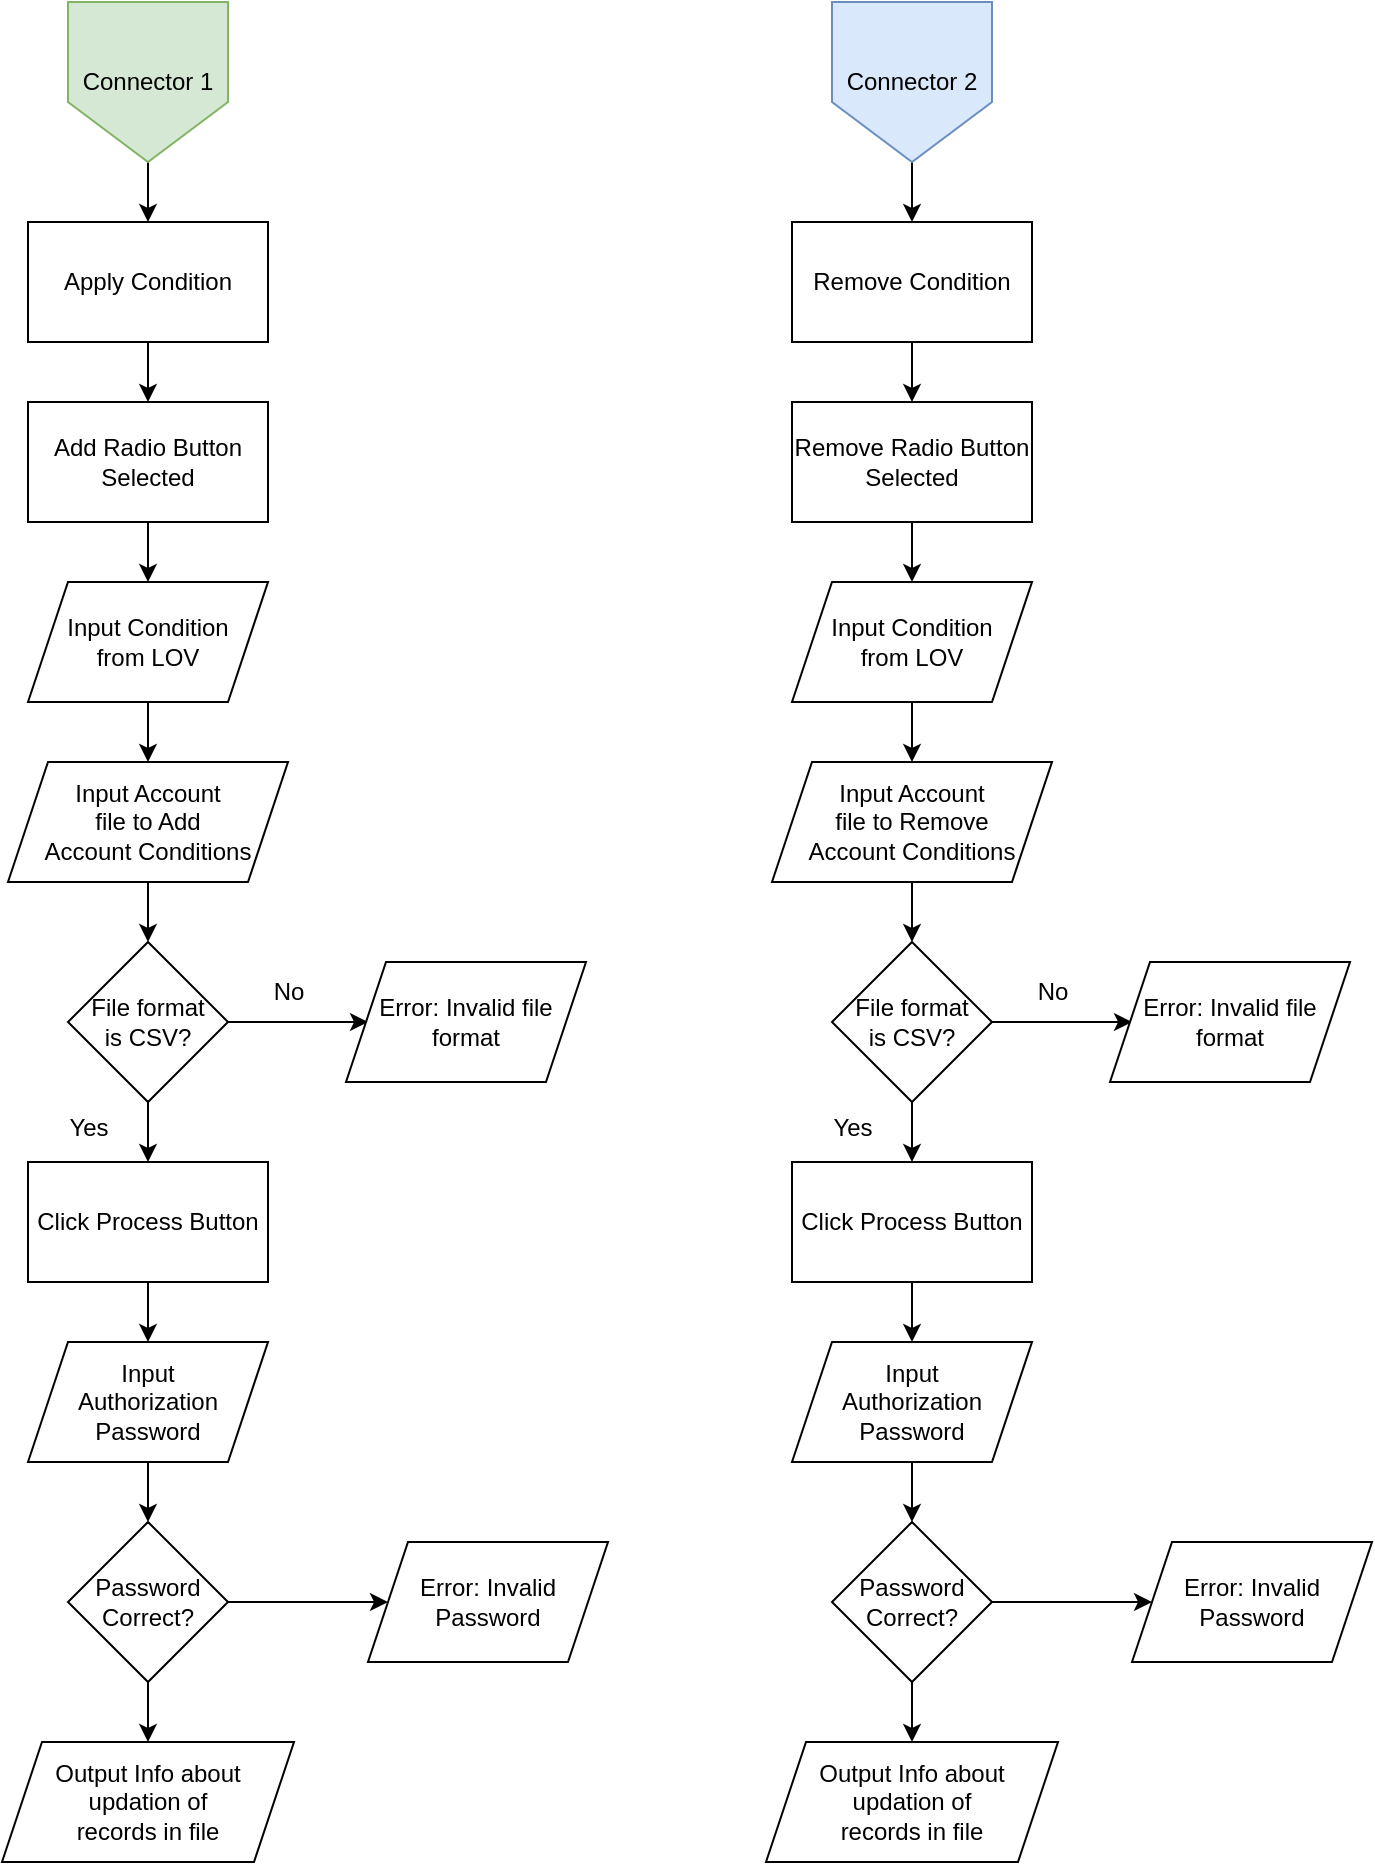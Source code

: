 <mxfile version="22.1.21" type="device">
  <diagram id="C5RBs43oDa-KdzZeNtuy" name="Page-1">
    <mxGraphModel dx="1042" dy="571" grid="1" gridSize="10" guides="1" tooltips="1" connect="1" arrows="1" fold="1" page="1" pageScale="1" pageWidth="827" pageHeight="1169" math="0" shadow="0">
      <root>
        <mxCell id="WIyWlLk6GJQsqaUBKTNV-0" />
        <mxCell id="WIyWlLk6GJQsqaUBKTNV-1" parent="WIyWlLk6GJQsqaUBKTNV-0" />
        <mxCell id="gdXitzA08X3zmmzIFwpb-15" value="" style="edgeStyle=orthogonalEdgeStyle;rounded=0;orthogonalLoop=1;jettySize=auto;html=1;" edge="1" parent="WIyWlLk6GJQsqaUBKTNV-1" source="gdXitzA08X3zmmzIFwpb-1" target="gdXitzA08X3zmmzIFwpb-7">
          <mxGeometry relative="1" as="geometry" />
        </mxCell>
        <mxCell id="gdXitzA08X3zmmzIFwpb-1" value="Add Radio Button Selected" style="rounded=0;whiteSpace=wrap;html=1;" vertex="1" parent="WIyWlLk6GJQsqaUBKTNV-1">
          <mxGeometry x="71" y="230" width="120" height="60" as="geometry" />
        </mxCell>
        <mxCell id="gdXitzA08X3zmmzIFwpb-18" value="" style="edgeStyle=orthogonalEdgeStyle;rounded=0;orthogonalLoop=1;jettySize=auto;html=1;" edge="1" parent="WIyWlLk6GJQsqaUBKTNV-1" source="gdXitzA08X3zmmzIFwpb-5">
          <mxGeometry relative="1" as="geometry">
            <mxPoint x="241" y="540.0" as="targetPoint" />
          </mxGeometry>
        </mxCell>
        <mxCell id="gdXitzA08X3zmmzIFwpb-19" value="" style="edgeStyle=orthogonalEdgeStyle;rounded=0;orthogonalLoop=1;jettySize=auto;html=1;" edge="1" parent="WIyWlLk6GJQsqaUBKTNV-1" source="gdXitzA08X3zmmzIFwpb-5" target="gdXitzA08X3zmmzIFwpb-10">
          <mxGeometry relative="1" as="geometry" />
        </mxCell>
        <mxCell id="gdXitzA08X3zmmzIFwpb-5" value="&lt;div&gt;File format &lt;br&gt;&lt;/div&gt;&lt;div&gt;is CSV?&lt;/div&gt;" style="rhombus;whiteSpace=wrap;html=1;" vertex="1" parent="WIyWlLk6GJQsqaUBKTNV-1">
          <mxGeometry x="91" y="500" width="80" height="80" as="geometry" />
        </mxCell>
        <mxCell id="gdXitzA08X3zmmzIFwpb-16" value="" style="edgeStyle=orthogonalEdgeStyle;rounded=0;orthogonalLoop=1;jettySize=auto;html=1;" edge="1" parent="WIyWlLk6GJQsqaUBKTNV-1" source="gdXitzA08X3zmmzIFwpb-7" target="gdXitzA08X3zmmzIFwpb-8">
          <mxGeometry relative="1" as="geometry" />
        </mxCell>
        <mxCell id="gdXitzA08X3zmmzIFwpb-7" value="&lt;div&gt;Input Condition &lt;br&gt;&lt;/div&gt;&lt;div&gt;from LOV&lt;/div&gt;" style="shape=parallelogram;perimeter=parallelogramPerimeter;whiteSpace=wrap;html=1;fixedSize=1;" vertex="1" parent="WIyWlLk6GJQsqaUBKTNV-1">
          <mxGeometry x="71" y="320" width="120" height="60" as="geometry" />
        </mxCell>
        <mxCell id="gdXitzA08X3zmmzIFwpb-17" value="" style="edgeStyle=orthogonalEdgeStyle;rounded=0;orthogonalLoop=1;jettySize=auto;html=1;" edge="1" parent="WIyWlLk6GJQsqaUBKTNV-1" source="gdXitzA08X3zmmzIFwpb-8" target="gdXitzA08X3zmmzIFwpb-5">
          <mxGeometry relative="1" as="geometry" />
        </mxCell>
        <mxCell id="gdXitzA08X3zmmzIFwpb-8" value="&lt;div&gt;Input Account &lt;br&gt;&lt;/div&gt;&lt;div&gt;file to Add &lt;br&gt;&lt;/div&gt;&lt;div&gt;Account Conditions&lt;/div&gt;" style="shape=parallelogram;perimeter=parallelogramPerimeter;whiteSpace=wrap;html=1;fixedSize=1;" vertex="1" parent="WIyWlLk6GJQsqaUBKTNV-1">
          <mxGeometry x="61" y="410" width="140" height="60" as="geometry" />
        </mxCell>
        <mxCell id="gdXitzA08X3zmmzIFwpb-14" value="" style="edgeStyle=orthogonalEdgeStyle;rounded=0;orthogonalLoop=1;jettySize=auto;html=1;" edge="1" parent="WIyWlLk6GJQsqaUBKTNV-1" source="gdXitzA08X3zmmzIFwpb-9" target="gdXitzA08X3zmmzIFwpb-1">
          <mxGeometry relative="1" as="geometry" />
        </mxCell>
        <mxCell id="gdXitzA08X3zmmzIFwpb-9" value="Apply Condition" style="rounded=0;whiteSpace=wrap;html=1;" vertex="1" parent="WIyWlLk6GJQsqaUBKTNV-1">
          <mxGeometry x="71" y="140" width="120" height="60" as="geometry" />
        </mxCell>
        <mxCell id="gdXitzA08X3zmmzIFwpb-49" value="" style="edgeStyle=orthogonalEdgeStyle;rounded=0;orthogonalLoop=1;jettySize=auto;html=1;" edge="1" parent="WIyWlLk6GJQsqaUBKTNV-1" source="gdXitzA08X3zmmzIFwpb-10" target="gdXitzA08X3zmmzIFwpb-43">
          <mxGeometry relative="1" as="geometry" />
        </mxCell>
        <mxCell id="gdXitzA08X3zmmzIFwpb-10" value="Click Process Button" style="rounded=0;whiteSpace=wrap;html=1;" vertex="1" parent="WIyWlLk6GJQsqaUBKTNV-1">
          <mxGeometry x="71" y="610" width="120" height="60" as="geometry" />
        </mxCell>
        <mxCell id="gdXitzA08X3zmmzIFwpb-11" value="&lt;div&gt;Output Info about &lt;br&gt;&lt;/div&gt;&lt;div&gt;updation of &lt;br&gt;&lt;/div&gt;&lt;div&gt;records in file&lt;/div&gt;" style="shape=parallelogram;perimeter=parallelogramPerimeter;whiteSpace=wrap;html=1;fixedSize=1;" vertex="1" parent="WIyWlLk6GJQsqaUBKTNV-1">
          <mxGeometry x="58" y="900" width="146" height="60" as="geometry" />
        </mxCell>
        <mxCell id="gdXitzA08X3zmmzIFwpb-13" value="" style="edgeStyle=orthogonalEdgeStyle;rounded=0;orthogonalLoop=1;jettySize=auto;html=1;" edge="1" parent="WIyWlLk6GJQsqaUBKTNV-1" source="gdXitzA08X3zmmzIFwpb-12" target="gdXitzA08X3zmmzIFwpb-9">
          <mxGeometry relative="1" as="geometry" />
        </mxCell>
        <mxCell id="gdXitzA08X3zmmzIFwpb-12" value="Connector 1" style="shape=offPageConnector;whiteSpace=wrap;html=1;fillColor=#d5e8d4;strokeColor=#82b366;" vertex="1" parent="WIyWlLk6GJQsqaUBKTNV-1">
          <mxGeometry x="91" y="30" width="80" height="80" as="geometry" />
        </mxCell>
        <mxCell id="gdXitzA08X3zmmzIFwpb-21" value="No" style="text;html=1;align=center;verticalAlign=middle;resizable=0;points=[];autosize=1;strokeColor=none;fillColor=none;" vertex="1" parent="WIyWlLk6GJQsqaUBKTNV-1">
          <mxGeometry x="181" y="510" width="40" height="30" as="geometry" />
        </mxCell>
        <mxCell id="gdXitzA08X3zmmzIFwpb-22" value="Yes" style="text;html=1;align=center;verticalAlign=middle;resizable=0;points=[];autosize=1;strokeColor=none;fillColor=none;" vertex="1" parent="WIyWlLk6GJQsqaUBKTNV-1">
          <mxGeometry x="81" y="578" width="40" height="30" as="geometry" />
        </mxCell>
        <mxCell id="gdXitzA08X3zmmzIFwpb-51" value="" style="edgeStyle=orthogonalEdgeStyle;rounded=0;orthogonalLoop=1;jettySize=auto;html=1;" edge="1" parent="WIyWlLk6GJQsqaUBKTNV-1" source="gdXitzA08X3zmmzIFwpb-42" target="gdXitzA08X3zmmzIFwpb-11">
          <mxGeometry relative="1" as="geometry" />
        </mxCell>
        <mxCell id="gdXitzA08X3zmmzIFwpb-52" value="" style="edgeStyle=orthogonalEdgeStyle;rounded=0;orthogonalLoop=1;jettySize=auto;html=1;" edge="1" parent="WIyWlLk6GJQsqaUBKTNV-1" source="gdXitzA08X3zmmzIFwpb-42" target="gdXitzA08X3zmmzIFwpb-44">
          <mxGeometry relative="1" as="geometry" />
        </mxCell>
        <mxCell id="gdXitzA08X3zmmzIFwpb-42" value="Password Correct?" style="rhombus;whiteSpace=wrap;html=1;" vertex="1" parent="WIyWlLk6GJQsqaUBKTNV-1">
          <mxGeometry x="91" y="790" width="80" height="80" as="geometry" />
        </mxCell>
        <mxCell id="gdXitzA08X3zmmzIFwpb-50" value="" style="edgeStyle=orthogonalEdgeStyle;rounded=0;orthogonalLoop=1;jettySize=auto;html=1;" edge="1" parent="WIyWlLk6GJQsqaUBKTNV-1" source="gdXitzA08X3zmmzIFwpb-43" target="gdXitzA08X3zmmzIFwpb-42">
          <mxGeometry relative="1" as="geometry" />
        </mxCell>
        <mxCell id="gdXitzA08X3zmmzIFwpb-43" value="&lt;div&gt;Input &lt;br&gt;&lt;/div&gt;&lt;div&gt;Authorization Password&lt;/div&gt;" style="shape=parallelogram;perimeter=parallelogramPerimeter;whiteSpace=wrap;html=1;fixedSize=1;" vertex="1" parent="WIyWlLk6GJQsqaUBKTNV-1">
          <mxGeometry x="71" y="700" width="120" height="60" as="geometry" />
        </mxCell>
        <mxCell id="gdXitzA08X3zmmzIFwpb-44" value="Error: Invalid Password" style="shape=parallelogram;perimeter=parallelogramPerimeter;whiteSpace=wrap;html=1;fixedSize=1;" vertex="1" parent="WIyWlLk6GJQsqaUBKTNV-1">
          <mxGeometry x="241" y="800" width="120" height="60" as="geometry" />
        </mxCell>
        <mxCell id="gdXitzA08X3zmmzIFwpb-47" value="Error: Invalid file format" style="shape=parallelogram;perimeter=parallelogramPerimeter;whiteSpace=wrap;html=1;fixedSize=1;" vertex="1" parent="WIyWlLk6GJQsqaUBKTNV-1">
          <mxGeometry x="230" y="510" width="120" height="60" as="geometry" />
        </mxCell>
        <mxCell id="gdXitzA08X3zmmzIFwpb-53" value="" style="edgeStyle=orthogonalEdgeStyle;rounded=0;orthogonalLoop=1;jettySize=auto;html=1;" edge="1" parent="WIyWlLk6GJQsqaUBKTNV-1" source="gdXitzA08X3zmmzIFwpb-54" target="gdXitzA08X3zmmzIFwpb-59">
          <mxGeometry relative="1" as="geometry" />
        </mxCell>
        <mxCell id="gdXitzA08X3zmmzIFwpb-54" value="Remove Radio Button Selected" style="rounded=0;whiteSpace=wrap;html=1;" vertex="1" parent="WIyWlLk6GJQsqaUBKTNV-1">
          <mxGeometry x="453" y="230" width="120" height="60" as="geometry" />
        </mxCell>
        <mxCell id="gdXitzA08X3zmmzIFwpb-55" value="" style="edgeStyle=orthogonalEdgeStyle;rounded=0;orthogonalLoop=1;jettySize=auto;html=1;" edge="1" parent="WIyWlLk6GJQsqaUBKTNV-1" source="gdXitzA08X3zmmzIFwpb-57">
          <mxGeometry relative="1" as="geometry">
            <mxPoint x="623" y="540.0" as="targetPoint" />
          </mxGeometry>
        </mxCell>
        <mxCell id="gdXitzA08X3zmmzIFwpb-56" value="" style="edgeStyle=orthogonalEdgeStyle;rounded=0;orthogonalLoop=1;jettySize=auto;html=1;" edge="1" parent="WIyWlLk6GJQsqaUBKTNV-1" source="gdXitzA08X3zmmzIFwpb-57" target="gdXitzA08X3zmmzIFwpb-65">
          <mxGeometry relative="1" as="geometry" />
        </mxCell>
        <mxCell id="gdXitzA08X3zmmzIFwpb-57" value="&lt;div&gt;File format &lt;br&gt;&lt;/div&gt;&lt;div&gt;is CSV?&lt;/div&gt;" style="rhombus;whiteSpace=wrap;html=1;" vertex="1" parent="WIyWlLk6GJQsqaUBKTNV-1">
          <mxGeometry x="473" y="500" width="80" height="80" as="geometry" />
        </mxCell>
        <mxCell id="gdXitzA08X3zmmzIFwpb-58" value="" style="edgeStyle=orthogonalEdgeStyle;rounded=0;orthogonalLoop=1;jettySize=auto;html=1;" edge="1" parent="WIyWlLk6GJQsqaUBKTNV-1" source="gdXitzA08X3zmmzIFwpb-59" target="gdXitzA08X3zmmzIFwpb-61">
          <mxGeometry relative="1" as="geometry" />
        </mxCell>
        <mxCell id="gdXitzA08X3zmmzIFwpb-59" value="&lt;div&gt;Input Condition &lt;br&gt;&lt;/div&gt;&lt;div&gt;from LOV&lt;/div&gt;" style="shape=parallelogram;perimeter=parallelogramPerimeter;whiteSpace=wrap;html=1;fixedSize=1;" vertex="1" parent="WIyWlLk6GJQsqaUBKTNV-1">
          <mxGeometry x="453" y="320" width="120" height="60" as="geometry" />
        </mxCell>
        <mxCell id="gdXitzA08X3zmmzIFwpb-60" value="" style="edgeStyle=orthogonalEdgeStyle;rounded=0;orthogonalLoop=1;jettySize=auto;html=1;" edge="1" parent="WIyWlLk6GJQsqaUBKTNV-1" source="gdXitzA08X3zmmzIFwpb-61" target="gdXitzA08X3zmmzIFwpb-57">
          <mxGeometry relative="1" as="geometry" />
        </mxCell>
        <mxCell id="gdXitzA08X3zmmzIFwpb-61" value="&lt;div&gt;Input Account &lt;br&gt;&lt;/div&gt;&lt;div&gt;file to Remove &lt;br&gt;&lt;/div&gt;&lt;div&gt;Account Conditions&lt;/div&gt;" style="shape=parallelogram;perimeter=parallelogramPerimeter;whiteSpace=wrap;html=1;fixedSize=1;" vertex="1" parent="WIyWlLk6GJQsqaUBKTNV-1">
          <mxGeometry x="443" y="410" width="140" height="60" as="geometry" />
        </mxCell>
        <mxCell id="gdXitzA08X3zmmzIFwpb-62" value="" style="edgeStyle=orthogonalEdgeStyle;rounded=0;orthogonalLoop=1;jettySize=auto;html=1;" edge="1" parent="WIyWlLk6GJQsqaUBKTNV-1" source="gdXitzA08X3zmmzIFwpb-63" target="gdXitzA08X3zmmzIFwpb-54">
          <mxGeometry relative="1" as="geometry" />
        </mxCell>
        <mxCell id="gdXitzA08X3zmmzIFwpb-63" value="Remove Condition" style="rounded=0;whiteSpace=wrap;html=1;" vertex="1" parent="WIyWlLk6GJQsqaUBKTNV-1">
          <mxGeometry x="453" y="140" width="120" height="60" as="geometry" />
        </mxCell>
        <mxCell id="gdXitzA08X3zmmzIFwpb-64" value="" style="edgeStyle=orthogonalEdgeStyle;rounded=0;orthogonalLoop=1;jettySize=auto;html=1;" edge="1" parent="WIyWlLk6GJQsqaUBKTNV-1" source="gdXitzA08X3zmmzIFwpb-65" target="gdXitzA08X3zmmzIFwpb-75">
          <mxGeometry relative="1" as="geometry" />
        </mxCell>
        <mxCell id="gdXitzA08X3zmmzIFwpb-65" value="Click Process Button" style="rounded=0;whiteSpace=wrap;html=1;" vertex="1" parent="WIyWlLk6GJQsqaUBKTNV-1">
          <mxGeometry x="453" y="610" width="120" height="60" as="geometry" />
        </mxCell>
        <mxCell id="gdXitzA08X3zmmzIFwpb-66" value="&lt;div&gt;Output Info about &lt;br&gt;&lt;/div&gt;&lt;div&gt;updation of &lt;br&gt;&lt;/div&gt;&lt;div&gt;records in file&lt;/div&gt;" style="shape=parallelogram;perimeter=parallelogramPerimeter;whiteSpace=wrap;html=1;fixedSize=1;" vertex="1" parent="WIyWlLk6GJQsqaUBKTNV-1">
          <mxGeometry x="440" y="900" width="146" height="60" as="geometry" />
        </mxCell>
        <mxCell id="gdXitzA08X3zmmzIFwpb-67" value="" style="edgeStyle=orthogonalEdgeStyle;rounded=0;orthogonalLoop=1;jettySize=auto;html=1;" edge="1" parent="WIyWlLk6GJQsqaUBKTNV-1" source="gdXitzA08X3zmmzIFwpb-68" target="gdXitzA08X3zmmzIFwpb-63">
          <mxGeometry relative="1" as="geometry" />
        </mxCell>
        <mxCell id="gdXitzA08X3zmmzIFwpb-68" value="Connector 2" style="shape=offPageConnector;whiteSpace=wrap;html=1;fillColor=#dae8fc;strokeColor=#6c8ebf;" vertex="1" parent="WIyWlLk6GJQsqaUBKTNV-1">
          <mxGeometry x="473" y="30" width="80" height="80" as="geometry" />
        </mxCell>
        <mxCell id="gdXitzA08X3zmmzIFwpb-69" value="No" style="text;html=1;align=center;verticalAlign=middle;resizable=0;points=[];autosize=1;strokeColor=none;fillColor=none;" vertex="1" parent="WIyWlLk6GJQsqaUBKTNV-1">
          <mxGeometry x="563" y="510" width="40" height="30" as="geometry" />
        </mxCell>
        <mxCell id="gdXitzA08X3zmmzIFwpb-70" value="Yes" style="text;html=1;align=center;verticalAlign=middle;resizable=0;points=[];autosize=1;strokeColor=none;fillColor=none;" vertex="1" parent="WIyWlLk6GJQsqaUBKTNV-1">
          <mxGeometry x="463" y="578" width="40" height="30" as="geometry" />
        </mxCell>
        <mxCell id="gdXitzA08X3zmmzIFwpb-71" value="" style="edgeStyle=orthogonalEdgeStyle;rounded=0;orthogonalLoop=1;jettySize=auto;html=1;" edge="1" parent="WIyWlLk6GJQsqaUBKTNV-1" source="gdXitzA08X3zmmzIFwpb-73" target="gdXitzA08X3zmmzIFwpb-66">
          <mxGeometry relative="1" as="geometry" />
        </mxCell>
        <mxCell id="gdXitzA08X3zmmzIFwpb-72" value="" style="edgeStyle=orthogonalEdgeStyle;rounded=0;orthogonalLoop=1;jettySize=auto;html=1;" edge="1" parent="WIyWlLk6GJQsqaUBKTNV-1" source="gdXitzA08X3zmmzIFwpb-73" target="gdXitzA08X3zmmzIFwpb-76">
          <mxGeometry relative="1" as="geometry" />
        </mxCell>
        <mxCell id="gdXitzA08X3zmmzIFwpb-73" value="Password Correct?" style="rhombus;whiteSpace=wrap;html=1;" vertex="1" parent="WIyWlLk6GJQsqaUBKTNV-1">
          <mxGeometry x="473" y="790" width="80" height="80" as="geometry" />
        </mxCell>
        <mxCell id="gdXitzA08X3zmmzIFwpb-74" value="" style="edgeStyle=orthogonalEdgeStyle;rounded=0;orthogonalLoop=1;jettySize=auto;html=1;" edge="1" parent="WIyWlLk6GJQsqaUBKTNV-1" source="gdXitzA08X3zmmzIFwpb-75" target="gdXitzA08X3zmmzIFwpb-73">
          <mxGeometry relative="1" as="geometry" />
        </mxCell>
        <mxCell id="gdXitzA08X3zmmzIFwpb-75" value="&lt;div&gt;Input &lt;br&gt;&lt;/div&gt;&lt;div&gt;Authorization Password&lt;/div&gt;" style="shape=parallelogram;perimeter=parallelogramPerimeter;whiteSpace=wrap;html=1;fixedSize=1;" vertex="1" parent="WIyWlLk6GJQsqaUBKTNV-1">
          <mxGeometry x="453" y="700" width="120" height="60" as="geometry" />
        </mxCell>
        <mxCell id="gdXitzA08X3zmmzIFwpb-76" value="Error: Invalid Password" style="shape=parallelogram;perimeter=parallelogramPerimeter;whiteSpace=wrap;html=1;fixedSize=1;" vertex="1" parent="WIyWlLk6GJQsqaUBKTNV-1">
          <mxGeometry x="623" y="800" width="120" height="60" as="geometry" />
        </mxCell>
        <mxCell id="gdXitzA08X3zmmzIFwpb-77" value="Error: Invalid file format" style="shape=parallelogram;perimeter=parallelogramPerimeter;whiteSpace=wrap;html=1;fixedSize=1;" vertex="1" parent="WIyWlLk6GJQsqaUBKTNV-1">
          <mxGeometry x="612" y="510" width="120" height="60" as="geometry" />
        </mxCell>
      </root>
    </mxGraphModel>
  </diagram>
</mxfile>
